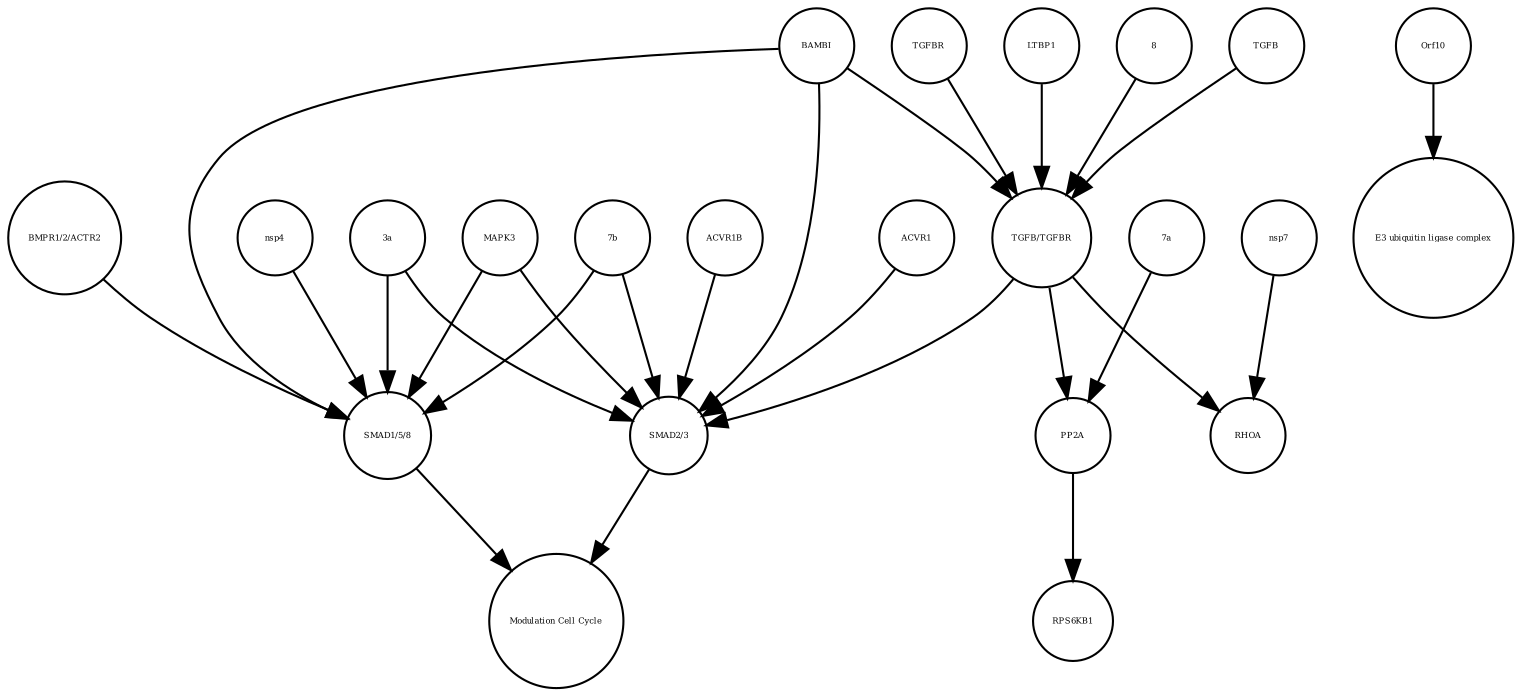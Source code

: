 strict digraph  {
"SMAD1/5/8" [annotation="", bipartite=0, cls=complex, fontsize=4, label="SMAD1/5/8", shape=circle];
"Modulation Cell Cycle" [annotation="", bipartite=0, cls=phenotype, fontsize=4, label="Modulation Cell Cycle", shape=circle];
"SMAD2/3" [annotation="", bipartite=0, cls=complex, fontsize=4, label="SMAD2/3", shape=circle];
"7a" [annotation="", bipartite=0, cls=macromolecule, fontsize=4, label="7a", shape=circle];
"3a" [annotation="", bipartite=0, cls=macromolecule, fontsize=4, label="3a", shape=circle];
PP2A [annotation="", bipartite=0, cls=complex, fontsize=4, label=PP2A, shape=circle];
MAPK3 [annotation="", bipartite=0, cls=macromolecule, fontsize=4, label=MAPK3, shape=circle];
LTBP1 [annotation="", bipartite=0, cls=macromolecule, fontsize=4, label=LTBP1, shape=circle];
RHOA [annotation="", bipartite=0, cls=macromolecule, fontsize=4, label=RHOA, shape=circle];
8 [annotation="", bipartite=0, cls=macromolecule, fontsize=4, label=8, shape=circle];
Orf10 [annotation=urn_miriam_ncbiprotein_BCD58762, bipartite=0, cls=macromolecule, fontsize=4, label=Orf10, shape=circle];
"E3 ubiquitin ligase complex" [annotation="", bipartite=0, cls=complex, fontsize=4, label="E3 ubiquitin ligase complex", shape=circle];
"BMPR1/2/ACTR2" [annotation="", bipartite=0, cls=complex, fontsize=4, label="BMPR1/2/ACTR2", shape=circle];
"TGFB/TGFBR" [annotation="", bipartite=0, cls=complex, fontsize=4, label="TGFB/TGFBR", shape=circle];
RPS6KB1 [annotation="", bipartite=0, cls=macromolecule, fontsize=4, label=RPS6KB1, shape=circle];
ACVR1B [annotation="", bipartite=0, cls=macromolecule, fontsize=4, label=ACVR1B, shape=circle];
BAMBI [annotation="", bipartite=0, cls=macromolecule, fontsize=4, label=BAMBI, shape=circle];
nsp4 [annotation="", bipartite=0, cls=macromolecule, fontsize=4, label=nsp4, shape=circle];
TGFB [annotation="", bipartite=0, cls=macromolecule, fontsize=4, label=TGFB, shape=circle];
"7b" [annotation="", bipartite=0, cls=macromolecule, fontsize=4, label="7b", shape=circle];
TGFBR [annotation="", bipartite=0, cls=complex, fontsize=4, label=TGFBR, shape=circle];
nsp7 [annotation="", bipartite=0, cls=macromolecule, fontsize=4, label=nsp7, shape=circle];
ACVR1 [annotation="", bipartite=0, cls=macromolecule, fontsize=4, label=ACVR1, shape=circle];
"SMAD1/5/8" -> "Modulation Cell Cycle"  [annotation="", interaction_type=stimulation];
"SMAD2/3" -> "Modulation Cell Cycle"  [annotation="", interaction_type=stimulation];
"7a" -> PP2A  [annotation="urn_miriam_doi_10.1101%2F2020.03.31.019216", interaction_type=stimulation];
"3a" -> "SMAD1/5/8"  [annotation="urn_miriam_doi_10.1101%2F2020.06.17.156455", interaction_type=stimulation];
"3a" -> "SMAD2/3"  [annotation="urn_miriam_doi_10.1101%2F2020.06.17.156455", interaction_type=stimulation];
PP2A -> RPS6KB1  [annotation="", interaction_type=catalysis];
MAPK3 -> "SMAD1/5/8"  [annotation="urn_miriam_doi_10.1101%2F2020.06.17.156455", interaction_type=inhibition];
MAPK3 -> "SMAD2/3"  [annotation="urn_miriam_doi_10.1101%2F2020.06.17.156455", interaction_type=inhibition];
LTBP1 -> "TGFB/TGFBR"  [annotation="urn_miriam_doi_10.1101%2F2020.06.17.156455", interaction_type=inhibition];
8 -> "TGFB/TGFBR"  [annotation="urn_miriam_doi_10.1101%2F2020.06.17.156455", interaction_type=stimulation];
Orf10 -> "E3 ubiquitin ligase complex"  [annotation="", interaction_type=production];
"BMPR1/2/ACTR2" -> "SMAD1/5/8"  [annotation="urn_miriam_doi_10.1101%2F2020.06.17.156455", interaction_type=catalysis];
"TGFB/TGFBR" -> RHOA  [annotation="urn_miriam_doi_10.1101%2F2020.06.17.156455", interaction_type=stimulation];
"TGFB/TGFBR" -> "SMAD2/3"  [annotation="urn_miriam_doi_10.1101%2F2020.06.17.156455", interaction_type=stimulation];
"TGFB/TGFBR" -> PP2A  [annotation="urn_miriam_doi_10.1101%2F2020.03.31.019216", interaction_type=stimulation];
ACVR1B -> "SMAD2/3"  [annotation="urn_miriam_doi_10.1101%2F2020.06.17.156455", interaction_type=catalysis];
BAMBI -> "SMAD1/5/8"  [annotation="urn_miriam_doi_10.1101%2F2020.06.17.156455", interaction_type=inhibition];
BAMBI -> "SMAD2/3"  [annotation="urn_miriam_doi_10.1101%2F2020.06.17.156455", interaction_type=inhibition];
BAMBI -> "TGFB/TGFBR"  [annotation="urn_miriam_doi_10.1101%2F2020.06.17.156455", interaction_type=inhibition];
nsp4 -> "SMAD1/5/8"  [annotation="urn_miriam_doi_10.1101%2F2020.06.17.156455", interaction_type=stimulation];
TGFB -> "TGFB/TGFBR"  [annotation="", interaction_type=production];
"7b" -> "SMAD1/5/8"  [annotation="urn_miriam_doi_10.1101%2F2020.06.17.156455", interaction_type=stimulation];
"7b" -> "SMAD2/3"  [annotation="urn_miriam_doi_10.1101%2F2020.06.17.156455", interaction_type=stimulation];
TGFBR -> "TGFB/TGFBR"  [annotation="", interaction_type=production];
nsp7 -> RHOA  [annotation="urn_miriam_doi_10.1101%2F2020.06.17.156455", interaction_type=stimulation];
ACVR1 -> "SMAD2/3"  [annotation="urn_miriam_doi_10.1101%2F2020.06.17.156455", interaction_type=catalysis];
}
